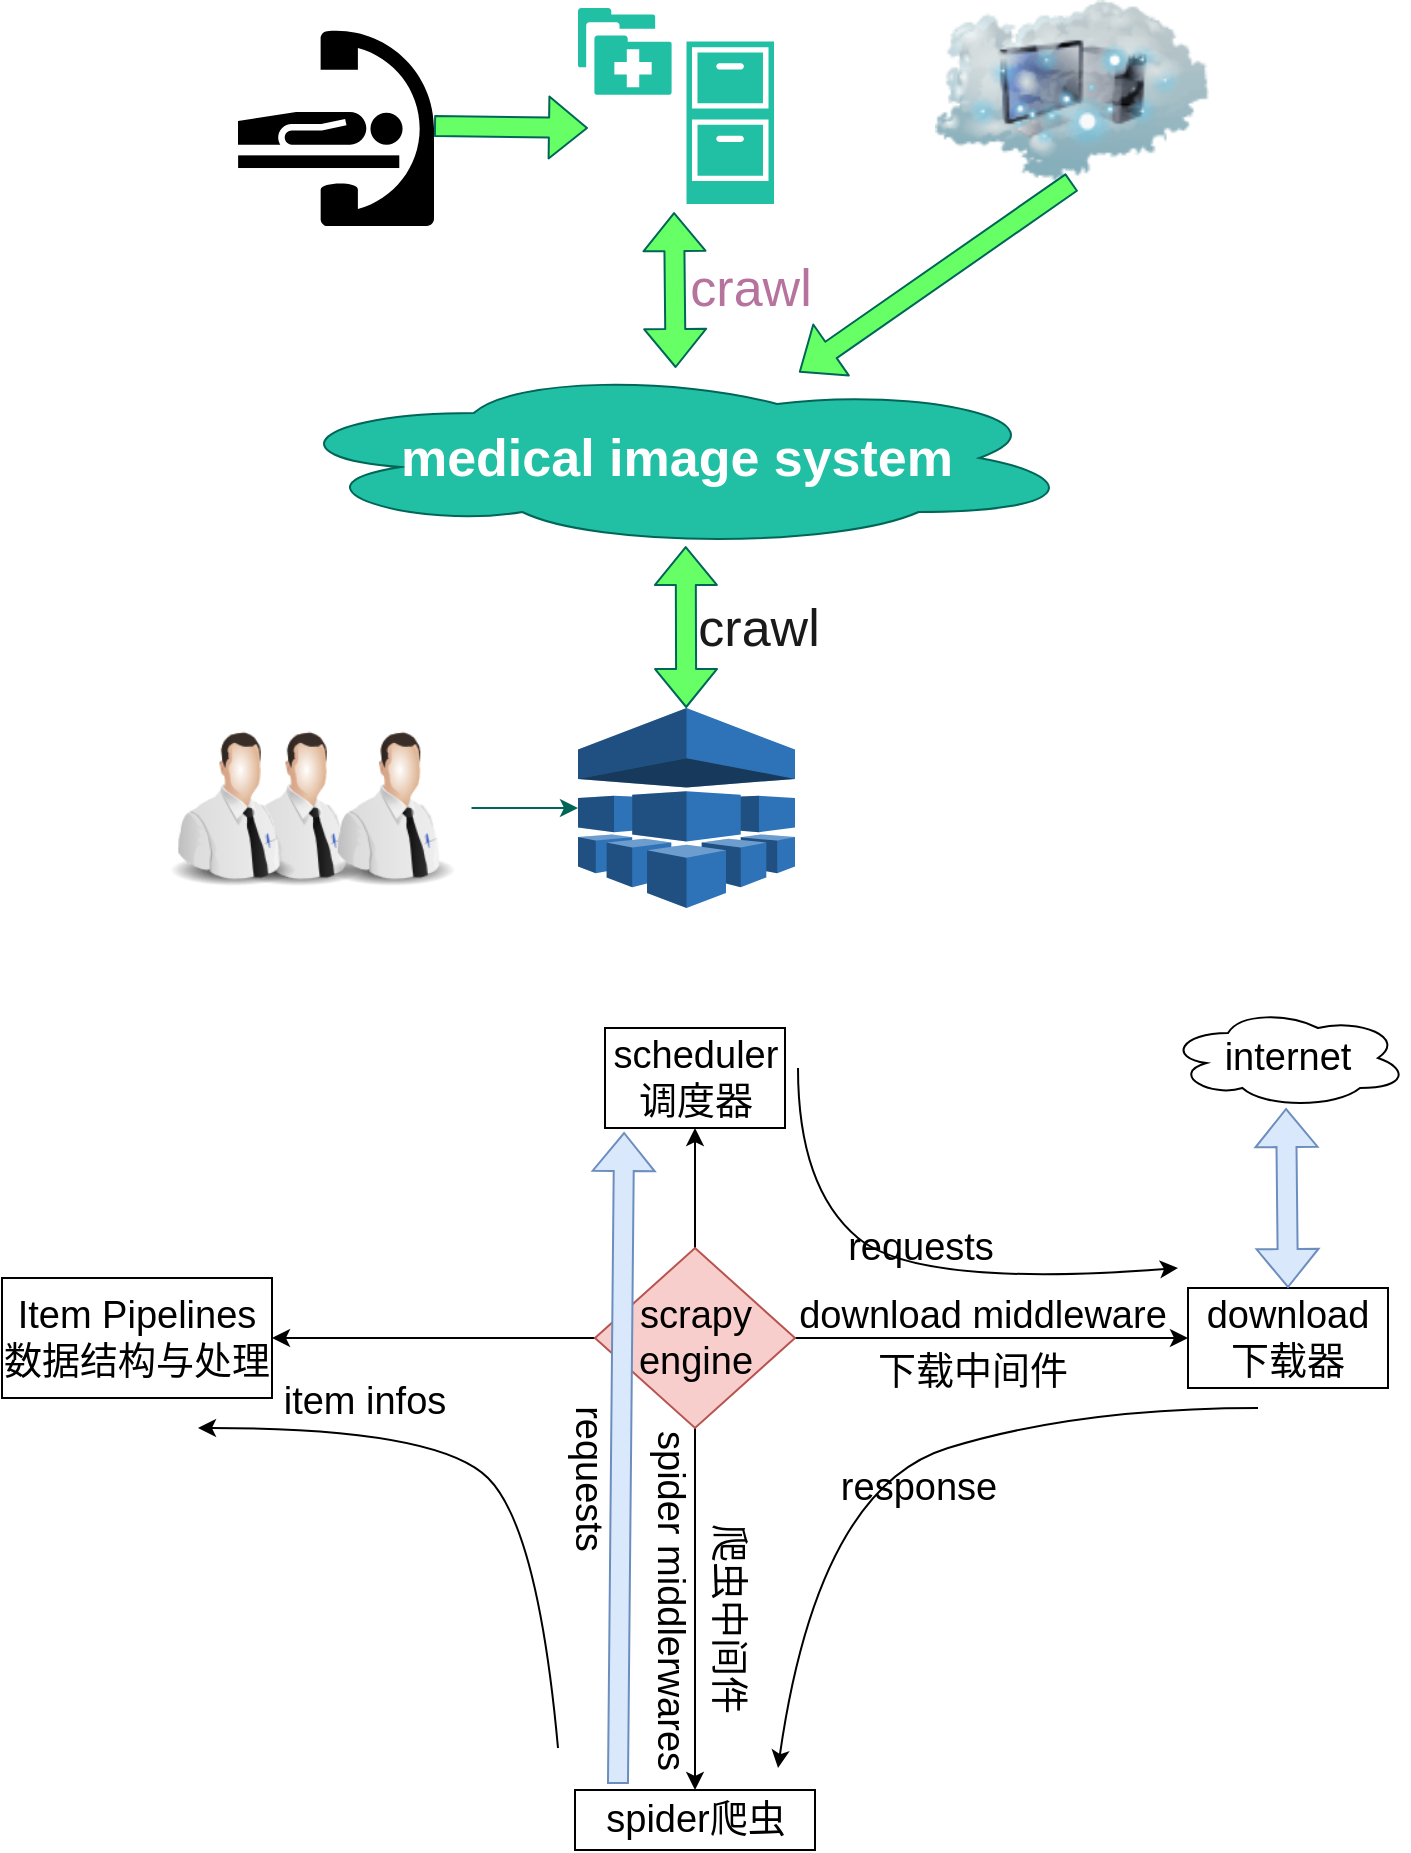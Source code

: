 <mxfile version="17.4.4" type="github">
  <diagram id="zpWfCR6iwj-UCEg8vkta" name="Page-1">
    <mxGraphModel dx="868" dy="476" grid="0" gridSize="10" guides="1" tooltips="1" connect="1" arrows="1" fold="1" page="1" pageScale="1" pageWidth="850" pageHeight="1100" math="0" shadow="0">
      <root>
        <mxCell id="0" />
        <mxCell id="1" parent="0" />
        <mxCell id="X0EkLnCOXuJng3iPLUCG-1" value="" style="shape=mxgraph.signs.healthcare.medical_records;html=1;pointerEvents=1;strokeColor=none;verticalLabelPosition=bottom;verticalAlign=top;align=center;fillColor=#21C0A5;fontColor=#5C5C5C;" parent="1" vertex="1">
          <mxGeometry x="400" y="130" width="98" height="98" as="geometry" />
        </mxCell>
        <mxCell id="X0EkLnCOXuJng3iPLUCG-5" value="" style="shape=mxgraph.signs.healthcare.cath_lab;html=1;pointerEvents=1;fillColor=#000000;strokeColor=none;verticalLabelPosition=bottom;verticalAlign=top;align=center;rounded=0;sketch=0;fontColor=#5C5C5C;" parent="1" vertex="1">
          <mxGeometry x="230" y="139" width="98" height="100" as="geometry" />
        </mxCell>
        <mxCell id="X0EkLnCOXuJng3iPLUCG-7" value="" style="shape=flexArrow;endArrow=classic;html=1;rounded=1;sketch=0;fontColor=#5C5C5C;strokeColor=#006658;fillColor=#66FF66;curved=0;exitX=1;exitY=0.5;exitDx=0;exitDy=0;exitPerimeter=0;entryX=0.051;entryY=0.612;entryDx=0;entryDy=0;entryPerimeter=0;" parent="1" source="X0EkLnCOXuJng3iPLUCG-5" target="X0EkLnCOXuJng3iPLUCG-1" edge="1">
          <mxGeometry width="50" height="50" relative="1" as="geometry">
            <mxPoint x="400" y="240" as="sourcePoint" />
            <mxPoint x="370" y="200" as="targetPoint" />
          </mxGeometry>
        </mxCell>
        <mxCell id="X0EkLnCOXuJng3iPLUCG-8" value="&lt;font color=&quot;#FFFFFF&quot;&gt;&lt;b&gt;&lt;font style=&quot;font-size: 26px&quot;&gt;medical image system&lt;/font&gt;&lt;/b&gt;&lt;/font&gt;" style="ellipse;shape=cloud;whiteSpace=wrap;html=1;rounded=0;sketch=0;fontColor=#5C5C5C;strokeColor=#006658;fillColor=#21C0A5;" parent="1" vertex="1">
          <mxGeometry x="246.75" y="310" width="404.5" height="90" as="geometry" />
        </mxCell>
        <mxCell id="X0EkLnCOXuJng3iPLUCG-9" value="" style="shape=flexArrow;endArrow=classic;startArrow=classic;html=1;rounded=1;sketch=0;fontColor=#5C5C5C;strokeColor=#006658;fillColor=#66FF66;curved=0;entryX=0.49;entryY=1.041;entryDx=0;entryDy=0;entryPerimeter=0;" parent="1" source="X0EkLnCOXuJng3iPLUCG-8" target="X0EkLnCOXuJng3iPLUCG-1" edge="1">
          <mxGeometry width="100" height="100" relative="1" as="geometry">
            <mxPoint x="130" y="540" as="sourcePoint" />
            <mxPoint x="230" y="440" as="targetPoint" />
          </mxGeometry>
        </mxCell>
        <mxCell id="X0EkLnCOXuJng3iPLUCG-11" value="" style="shape=flexArrow;endArrow=classic;startArrow=classic;html=1;rounded=1;sketch=0;fontSize=26;fontColor=#FFFFFF;strokeColor=#006658;fillColor=#66FF66;curved=0;entryX=0.512;entryY=0.989;entryDx=0;entryDy=0;entryPerimeter=0;" parent="1" source="X0EkLnCOXuJng3iPLUCG-12" target="X0EkLnCOXuJng3iPLUCG-8" edge="1">
          <mxGeometry width="100" height="100" relative="1" as="geometry">
            <mxPoint x="454" y="470" as="sourcePoint" />
            <mxPoint x="190" y="440" as="targetPoint" />
          </mxGeometry>
        </mxCell>
        <mxCell id="X0EkLnCOXuJng3iPLUCG-12" value="" style="outlineConnect=0;dashed=0;verticalLabelPosition=bottom;verticalAlign=top;align=center;html=1;shape=mxgraph.aws3.machine_learning;fillColor=#2E73B8;gradientColor=none;rounded=0;sketch=0;fontSize=26;fontColor=#FFFFFF;strokeColor=#006658;" parent="1" vertex="1">
          <mxGeometry x="400" y="480" width="108.5" height="100" as="geometry" />
        </mxCell>
        <mxCell id="X0EkLnCOXuJng3iPLUCG-13" value="" style="image;html=1;image=img/lib/clip_art/people/Tech_Man_128x128.png;rounded=0;sketch=0;fontSize=26;fontColor=#FFFFFF;strokeColor=#006658;fillColor=#21C0A5;" parent="1" vertex="1">
          <mxGeometry x="220" y="490" width="80" height="80" as="geometry" />
        </mxCell>
        <mxCell id="X0EkLnCOXuJng3iPLUCG-14" value="" style="image;html=1;image=img/lib/clip_art/people/Tech_Man_128x128.png;rounded=0;sketch=0;fontSize=26;fontColor=#FFFFFF;strokeColor=#006658;fillColor=#21C0A5;" parent="1" vertex="1">
          <mxGeometry x="187" y="490" width="80" height="80" as="geometry" />
        </mxCell>
        <mxCell id="X0EkLnCOXuJng3iPLUCG-16" value="" style="edgeStyle=orthogonalEdgeStyle;curved=0;rounded=1;sketch=0;orthogonalLoop=1;jettySize=auto;html=1;fontSize=26;fontColor=#FFFFFF;strokeColor=#006658;fillColor=#66FF66;" parent="1" source="X0EkLnCOXuJng3iPLUCG-15" target="X0EkLnCOXuJng3iPLUCG-12" edge="1">
          <mxGeometry relative="1" as="geometry" />
        </mxCell>
        <mxCell id="X0EkLnCOXuJng3iPLUCG-15" value="" style="image;html=1;image=img/lib/clip_art/people/Tech_Man_128x128.png;rounded=0;sketch=0;fontSize=26;fontColor=#FFFFFF;strokeColor=#006658;fillColor=#21C0A5;" parent="1" vertex="1">
          <mxGeometry x="266.75" y="490" width="80" height="80" as="geometry" />
        </mxCell>
        <mxCell id="X0EkLnCOXuJng3iPLUCG-17" value="&lt;font color=&quot;#1A1A1A&quot;&gt;crawl&lt;/font&gt;" style="text;html=1;align=center;verticalAlign=middle;resizable=0;points=[];autosize=1;strokeColor=none;fillColor=none;fontSize=26;fontColor=#FFFFFF;" parent="1" vertex="1">
          <mxGeometry x="450" y="420" width="80" height="40" as="geometry" />
        </mxCell>
        <mxCell id="X0EkLnCOXuJng3iPLUCG-18" value="&lt;font color=&quot;#B5739D&quot;&gt;crawl&lt;/font&gt;" style="text;html=1;align=center;verticalAlign=middle;resizable=0;points=[];autosize=1;strokeColor=none;fillColor=none;fontSize=26;fontColor=#1A1A1A;" parent="1" vertex="1">
          <mxGeometry x="446" y="250" width="80" height="40" as="geometry" />
        </mxCell>
        <mxCell id="X0EkLnCOXuJng3iPLUCG-19" value="" style="image;html=1;image=img/lib/clip_art/networking/Cloud_Computer_128x128.png;rounded=0;sketch=0;fontSize=26;fontColor=#B5739D;strokeColor=#006658;fillColor=#21C0A5;" parent="1" vertex="1">
          <mxGeometry x="573" y="126" width="148" height="91" as="geometry" />
        </mxCell>
        <mxCell id="X0EkLnCOXuJng3iPLUCG-20" value="" style="shape=flexArrow;endArrow=classic;html=1;rounded=1;sketch=0;fontSize=26;fontColor=#B5739D;strokeColor=#006658;fillColor=#66FF66;curved=0;exitX=0.5;exitY=1;exitDx=0;exitDy=0;" parent="1" source="X0EkLnCOXuJng3iPLUCG-19" target="X0EkLnCOXuJng3iPLUCG-8" edge="1">
          <mxGeometry width="50" height="50" relative="1" as="geometry">
            <mxPoint x="95" y="352" as="sourcePoint" />
            <mxPoint x="145" y="302" as="targetPoint" />
          </mxGeometry>
        </mxCell>
        <mxCell id="ZSQIsq2KYaw6WXoADdSx-8" style="edgeStyle=orthogonalEdgeStyle;rounded=0;orthogonalLoop=1;jettySize=auto;html=1;exitX=1;exitY=0.5;exitDx=0;exitDy=0;entryX=0;entryY=0.5;entryDx=0;entryDy=0;fontSize=19;" parent="1" source="ZSQIsq2KYaw6WXoADdSx-1" target="ZSQIsq2KYaw6WXoADdSx-5" edge="1">
          <mxGeometry relative="1" as="geometry" />
        </mxCell>
        <mxCell id="ZSQIsq2KYaw6WXoADdSx-11" value="" style="edgeStyle=orthogonalEdgeStyle;rounded=0;orthogonalLoop=1;jettySize=auto;html=1;fontSize=19;" parent="1" source="ZSQIsq2KYaw6WXoADdSx-1" target="ZSQIsq2KYaw6WXoADdSx-2" edge="1">
          <mxGeometry relative="1" as="geometry" />
        </mxCell>
        <mxCell id="ZSQIsq2KYaw6WXoADdSx-12" value="" style="edgeStyle=orthogonalEdgeStyle;rounded=0;orthogonalLoop=1;jettySize=auto;html=1;fontSize=19;" parent="1" source="ZSQIsq2KYaw6WXoADdSx-1" target="ZSQIsq2KYaw6WXoADdSx-6" edge="1">
          <mxGeometry relative="1" as="geometry" />
        </mxCell>
        <mxCell id="ZSQIsq2KYaw6WXoADdSx-13" value="" style="edgeStyle=orthogonalEdgeStyle;rounded=0;orthogonalLoop=1;jettySize=auto;html=1;fontSize=19;" parent="1" source="ZSQIsq2KYaw6WXoADdSx-1" target="ZSQIsq2KYaw6WXoADdSx-3" edge="1">
          <mxGeometry relative="1" as="geometry" />
        </mxCell>
        <mxCell id="ZSQIsq2KYaw6WXoADdSx-1" value="&lt;font style=&quot;font-size: 19px&quot;&gt;scrapy engine&lt;/font&gt;" style="rhombus;whiteSpace=wrap;html=1;fillColor=#f8cecc;strokeColor=#b85450;" parent="1" vertex="1">
          <mxGeometry x="408.5" y="750" width="100" height="90" as="geometry" />
        </mxCell>
        <mxCell id="ZSQIsq2KYaw6WXoADdSx-2" value="scheduler调度器" style="rounded=0;whiteSpace=wrap;html=1;fontSize=19;" parent="1" vertex="1">
          <mxGeometry x="413.5" y="640" width="90" height="50" as="geometry" />
        </mxCell>
        <mxCell id="ZSQIsq2KYaw6WXoADdSx-3" value="Item Pipelines数据结构与处理" style="rounded=0;whiteSpace=wrap;html=1;fontSize=19;" parent="1" vertex="1">
          <mxGeometry x="112" y="765" width="135" height="60" as="geometry" />
        </mxCell>
        <mxCell id="ZSQIsq2KYaw6WXoADdSx-4" value="internet" style="ellipse;shape=cloud;whiteSpace=wrap;html=1;fontSize=19;" parent="1" vertex="1">
          <mxGeometry x="695" y="630" width="120" height="50" as="geometry" />
        </mxCell>
        <mxCell id="ZSQIsq2KYaw6WXoADdSx-5" value="download下载器" style="rounded=0;whiteSpace=wrap;html=1;fontSize=19;" parent="1" vertex="1">
          <mxGeometry x="705" y="770" width="100" height="50" as="geometry" />
        </mxCell>
        <mxCell id="ZSQIsq2KYaw6WXoADdSx-6" value="spider爬虫" style="rounded=0;whiteSpace=wrap;html=1;fontSize=19;" parent="1" vertex="1">
          <mxGeometry x="398.5" y="1021" width="120" height="30" as="geometry" />
        </mxCell>
        <mxCell id="ZSQIsq2KYaw6WXoADdSx-7" value="" style="shape=flexArrow;endArrow=classic;startArrow=classic;html=1;rounded=0;fontSize=19;entryX=0.492;entryY=1;entryDx=0;entryDy=0;entryPerimeter=0;exitX=0.5;exitY=0;exitDx=0;exitDy=0;fillColor=#dae8fc;strokeColor=#6c8ebf;" parent="1" source="ZSQIsq2KYaw6WXoADdSx-5" target="ZSQIsq2KYaw6WXoADdSx-4" edge="1">
          <mxGeometry width="100" height="100" relative="1" as="geometry">
            <mxPoint x="655" y="780" as="sourcePoint" />
            <mxPoint x="755" y="710" as="targetPoint" />
          </mxGeometry>
        </mxCell>
        <mxCell id="ZSQIsq2KYaw6WXoADdSx-9" value="download middleware" style="text;html=1;align=center;verticalAlign=middle;resizable=0;points=[];autosize=1;strokeColor=none;fillColor=none;fontSize=19;" parent="1" vertex="1">
          <mxGeometry x="502" y="769" width="200" height="30" as="geometry" />
        </mxCell>
        <mxCell id="ZSQIsq2KYaw6WXoADdSx-10" value="下载中间件" style="text;html=1;align=center;verticalAlign=middle;resizable=0;points=[];autosize=1;strokeColor=none;fillColor=none;fontSize=19;" parent="1" vertex="1">
          <mxGeometry x="542" y="797" width="110" height="30" as="geometry" />
        </mxCell>
        <mxCell id="ZSQIsq2KYaw6WXoADdSx-14" value="爬虫中间件" style="text;html=1;align=center;verticalAlign=middle;resizable=0;points=[];autosize=1;strokeColor=none;fillColor=none;fontSize=19;rotation=90;" parent="1" vertex="1">
          <mxGeometry x="420" y="920" width="110" height="30" as="geometry" />
        </mxCell>
        <mxCell id="ZSQIsq2KYaw6WXoADdSx-15" value="spider middlerwares" style="text;html=1;align=center;verticalAlign=middle;resizable=0;points=[];autosize=1;strokeColor=none;fillColor=none;fontSize=19;rotation=90;" parent="1" vertex="1">
          <mxGeometry x="351" y="911" width="190" height="30" as="geometry" />
        </mxCell>
        <mxCell id="ZSQIsq2KYaw6WXoADdSx-16" value="" style="shape=flexArrow;endArrow=classic;html=1;rounded=0;fontSize=19;entryX=0.106;entryY=1.04;entryDx=0;entryDy=0;entryPerimeter=0;exitX=0.179;exitY=-0.1;exitDx=0;exitDy=0;exitPerimeter=0;fillColor=#dae8fc;strokeColor=#6c8ebf;" parent="1" source="ZSQIsq2KYaw6WXoADdSx-6" target="ZSQIsq2KYaw6WXoADdSx-2" edge="1">
          <mxGeometry width="50" height="50" relative="1" as="geometry">
            <mxPoint x="370" y="1000" as="sourcePoint" />
            <mxPoint x="420" y="950" as="targetPoint" />
          </mxGeometry>
        </mxCell>
        <mxCell id="ZSQIsq2KYaw6WXoADdSx-17" value="requests" style="text;html=1;align=center;verticalAlign=middle;resizable=0;points=[];autosize=1;strokeColor=none;fillColor=none;fontSize=19;rotation=90;" parent="1" vertex="1">
          <mxGeometry x="360" y="850" width="90" height="30" as="geometry" />
        </mxCell>
        <mxCell id="ZSQIsq2KYaw6WXoADdSx-18" value="" style="curved=1;endArrow=classic;html=1;rounded=0;fontSize=19;" parent="1" edge="1">
          <mxGeometry width="50" height="50" relative="1" as="geometry">
            <mxPoint x="510" y="660" as="sourcePoint" />
            <mxPoint x="700" y="760" as="targetPoint" />
            <Array as="points">
              <mxPoint x="510" y="720" />
              <mxPoint x="570" y="770" />
            </Array>
          </mxGeometry>
        </mxCell>
        <mxCell id="ZSQIsq2KYaw6WXoADdSx-19" value="requests" style="text;html=1;align=center;verticalAlign=middle;resizable=0;points=[];autosize=1;strokeColor=none;fillColor=none;fontSize=19;" parent="1" vertex="1">
          <mxGeometry x="526" y="735" width="90" height="30" as="geometry" />
        </mxCell>
        <mxCell id="ZSQIsq2KYaw6WXoADdSx-20" value="" style="curved=1;endArrow=classic;html=1;rounded=0;fontSize=19;" parent="1" edge="1">
          <mxGeometry width="50" height="50" relative="1" as="geometry">
            <mxPoint x="740" y="830" as="sourcePoint" />
            <mxPoint x="500" y="1010" as="targetPoint" />
            <Array as="points">
              <mxPoint x="650" y="830" />
              <mxPoint x="520" y="870" />
            </Array>
          </mxGeometry>
        </mxCell>
        <mxCell id="ZSQIsq2KYaw6WXoADdSx-21" value="response" style="text;html=1;align=center;verticalAlign=middle;resizable=0;points=[];autosize=1;strokeColor=none;fillColor=none;fontSize=19;" parent="1" vertex="1">
          <mxGeometry x="525" y="855" width="90" height="30" as="geometry" />
        </mxCell>
        <mxCell id="ZSQIsq2KYaw6WXoADdSx-22" value="" style="curved=1;endArrow=classic;html=1;rounded=0;fontSize=19;" parent="1" edge="1">
          <mxGeometry width="50" height="50" relative="1" as="geometry">
            <mxPoint x="390" y="1000" as="sourcePoint" />
            <mxPoint x="210" y="840" as="targetPoint" />
            <Array as="points">
              <mxPoint x="380" y="890" />
              <mxPoint x="330" y="840" />
            </Array>
          </mxGeometry>
        </mxCell>
        <mxCell id="ZSQIsq2KYaw6WXoADdSx-23" value="item infos" style="edgeLabel;html=1;align=center;verticalAlign=middle;resizable=0;points=[];fontSize=19;" parent="ZSQIsq2KYaw6WXoADdSx-22" vertex="1" connectable="0">
          <mxGeometry x="0.455" y="6" relative="1" as="geometry">
            <mxPoint x="1" y="-19" as="offset" />
          </mxGeometry>
        </mxCell>
      </root>
    </mxGraphModel>
  </diagram>
</mxfile>

